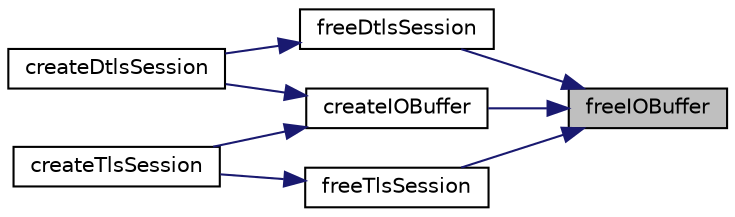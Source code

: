 digraph "freeIOBuffer"
{
 // LATEX_PDF_SIZE
  edge [fontname="Helvetica",fontsize="10",labelfontname="Helvetica",labelfontsize="10"];
  node [fontname="Helvetica",fontsize="10",shape=record];
  rankdir="RL";
  Node1 [label="freeIOBuffer",height=0.2,width=0.4,color="black", fillcolor="grey75", style="filled", fontcolor="black",tooltip=" "];
  Node1 -> Node2 [dir="back",color="midnightblue",fontsize="10",style="solid",fontname="Helvetica"];
  Node2 [label="createIOBuffer",height=0.2,width=0.4,color="black", fillcolor="white", style="filled",URL="$IOBuffer_8h.html#a4da29bac7f5f986b9ea849470b713dba",tooltip=" "];
  Node2 -> Node3 [dir="back",color="midnightblue",fontsize="10",style="solid",fontname="Helvetica"];
  Node3 [label="createDtlsSession",height=0.2,width=0.4,color="black", fillcolor="white", style="filled",URL="$Dtls__mbedtls_8c.html#ac40bba1019de3e73a9006b12c9dc4eaa",tooltip=" "];
  Node2 -> Node4 [dir="back",color="midnightblue",fontsize="10",style="solid",fontname="Helvetica"];
  Node4 [label="createTlsSession",height=0.2,width=0.4,color="black", fillcolor="white", style="filled",URL="$Tls__mbedtls_8c.html#a0f345e7d94587cd9aa82d7f91fbe263c",tooltip=" "];
  Node1 -> Node5 [dir="back",color="midnightblue",fontsize="10",style="solid",fontname="Helvetica"];
  Node5 [label="freeDtlsSession",height=0.2,width=0.4,color="black", fillcolor="white", style="filled",URL="$Dtls__mbedtls_8c.html#aa1b6a668704b0b7ddf99be1f7977b8ba",tooltip=" "];
  Node5 -> Node3 [dir="back",color="midnightblue",fontsize="10",style="solid",fontname="Helvetica"];
  Node1 -> Node6 [dir="back",color="midnightblue",fontsize="10",style="solid",fontname="Helvetica"];
  Node6 [label="freeTlsSession",height=0.2,width=0.4,color="black", fillcolor="white", style="filled",URL="$Tls__mbedtls_8c.html#aa94c64c8b1c8378f85d7081459ec9425",tooltip=" "];
  Node6 -> Node4 [dir="back",color="midnightblue",fontsize="10",style="solid",fontname="Helvetica"];
}
